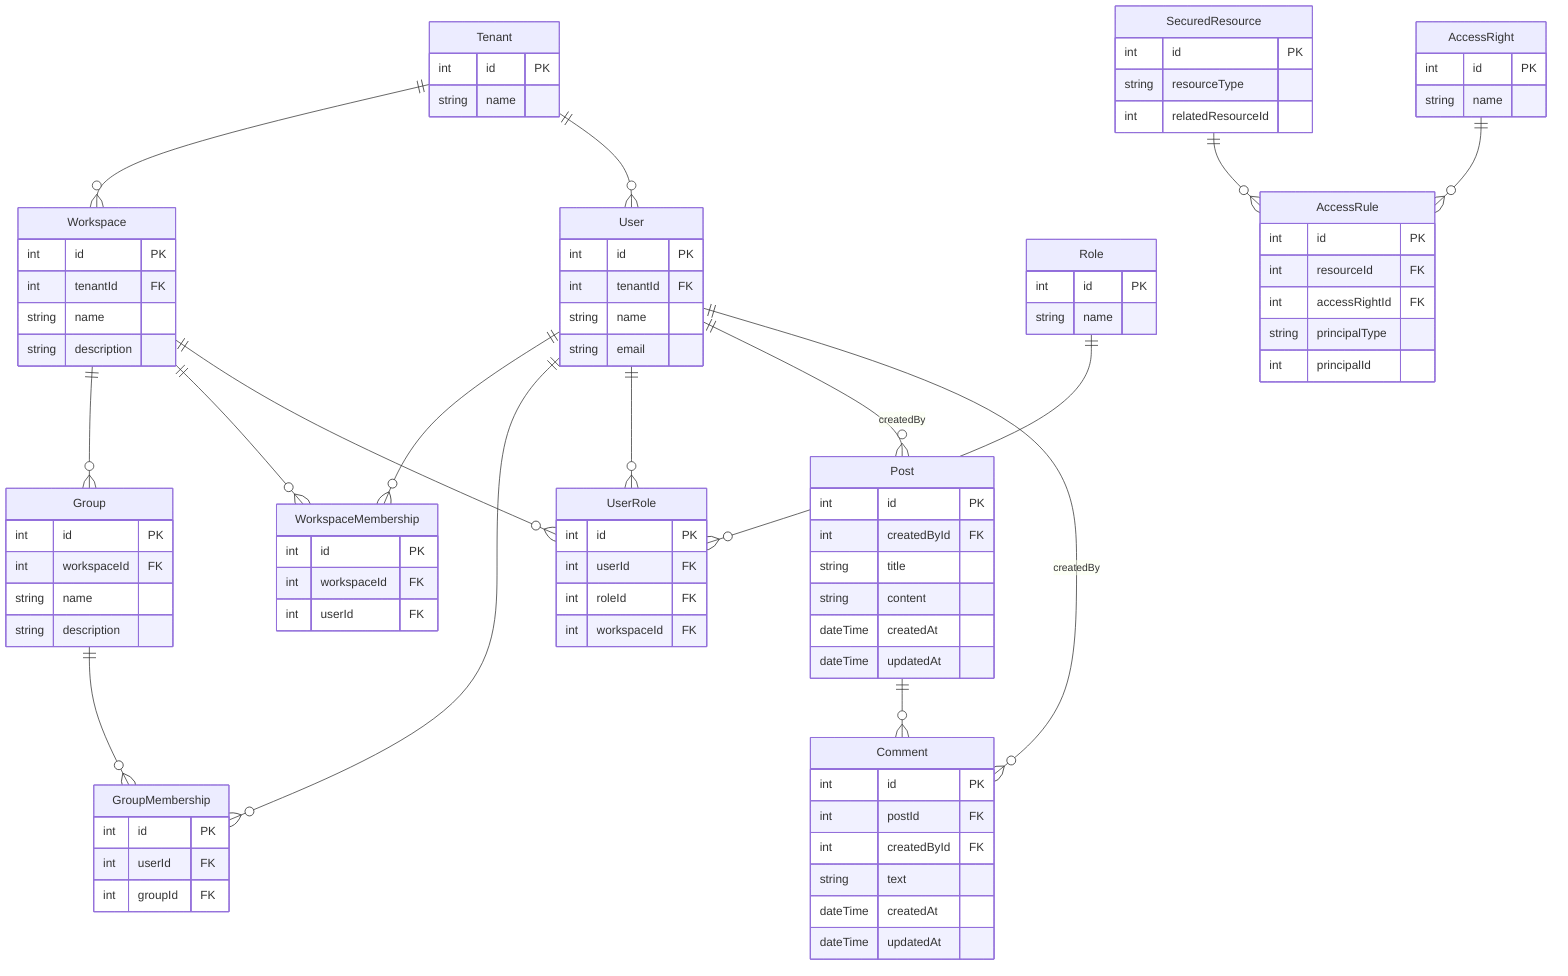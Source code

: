erDiagram
    Tenant {
        int id PK
        string name
    }
    Workspace {
        int id PK
        int tenantId FK
        string name
        string description
    }
    Group {
        int id PK
        int workspaceId FK
        string name
        string description
    }
    User {
        int id PK
        int tenantId FK
        string name
        string email
    }
    WorkspaceMembership {
        int id PK
        int workspaceId FK
        int userId FK
    }
    GroupMembership {
        int id PK
        int userId FK
        int groupId FK
    }
    Role {
        int id PK
        string name
    }
    UserRole {
        int id PK
        int userId FK
        int roleId FK
        int workspaceId FK
    }
    AccessRight {
        int id PK
        string name
    }
    SecuredResource {
        int id PK
        string resourceType
        int relatedResourceId
    }
    AccessRule {
        int id PK
        int resourceId FK
        int accessRightId FK
        string principalType
        int principalId
    }
    Post {
        int id PK
        int createdById FK
        string title
        string content
        dateTime createdAt
        dateTime updatedAt
    }
    Comment {
        int id PK
        int postId FK
        int createdById FK
        string text
        dateTime createdAt
        dateTime updatedAt
    }

    Tenant ||--o{ Workspace : ""
    Tenant ||--o{ User : ""
    Workspace ||--o{ Group : ""
    Workspace ||--o{ WorkspaceMembership : ""
    Workspace ||--o{ UserRole : ""
    User ||--o{ WorkspaceMembership : ""
    User ||--o{ GroupMembership : ""
    User ||--o{ UserRole : ""
    User ||--o{ Post : "createdBy"
    User ||--o{ Comment : "createdBy"
    Group ||--o{ GroupMembership : ""
    Role ||--o{ UserRole : ""
    SecuredResource ||--o{ AccessRule : ""
    AccessRight ||--o{ AccessRule : ""
    Post ||--o{ Comment : ""